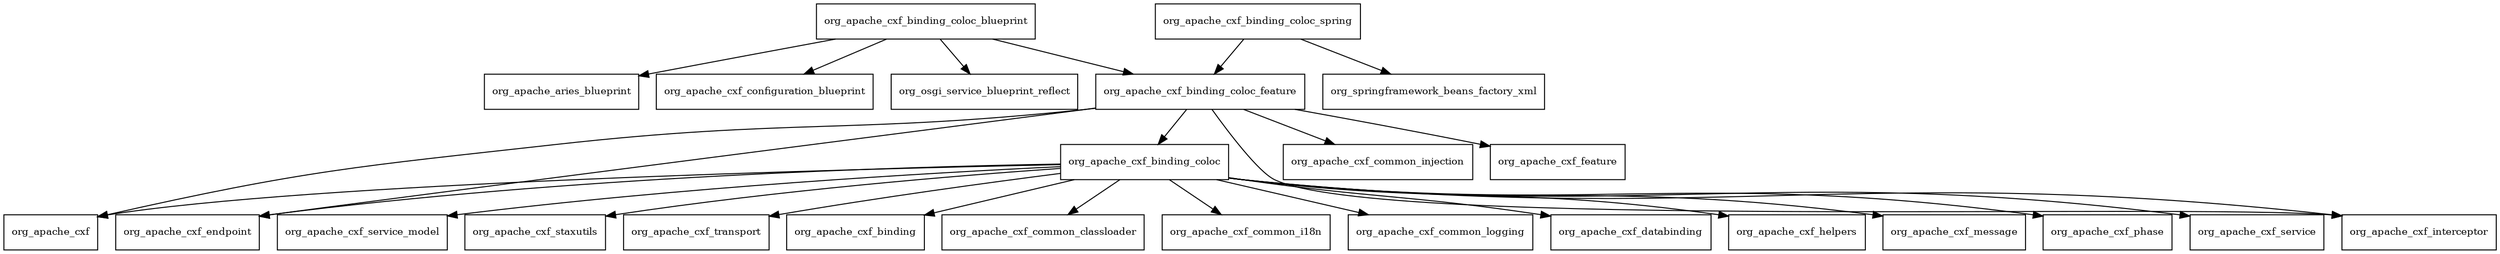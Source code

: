 digraph cxf_rt_bindings_coloc_2_7_11_redhat_3_package_dependencies {
  node [shape = box, fontsize=10.0];
  org_apache_cxf_binding_coloc -> org_apache_cxf;
  org_apache_cxf_binding_coloc -> org_apache_cxf_binding;
  org_apache_cxf_binding_coloc -> org_apache_cxf_common_classloader;
  org_apache_cxf_binding_coloc -> org_apache_cxf_common_i18n;
  org_apache_cxf_binding_coloc -> org_apache_cxf_common_logging;
  org_apache_cxf_binding_coloc -> org_apache_cxf_databinding;
  org_apache_cxf_binding_coloc -> org_apache_cxf_endpoint;
  org_apache_cxf_binding_coloc -> org_apache_cxf_helpers;
  org_apache_cxf_binding_coloc -> org_apache_cxf_interceptor;
  org_apache_cxf_binding_coloc -> org_apache_cxf_message;
  org_apache_cxf_binding_coloc -> org_apache_cxf_phase;
  org_apache_cxf_binding_coloc -> org_apache_cxf_service;
  org_apache_cxf_binding_coloc -> org_apache_cxf_service_model;
  org_apache_cxf_binding_coloc -> org_apache_cxf_staxutils;
  org_apache_cxf_binding_coloc -> org_apache_cxf_transport;
  org_apache_cxf_binding_coloc_blueprint -> org_apache_aries_blueprint;
  org_apache_cxf_binding_coloc_blueprint -> org_apache_cxf_binding_coloc_feature;
  org_apache_cxf_binding_coloc_blueprint -> org_apache_cxf_configuration_blueprint;
  org_apache_cxf_binding_coloc_blueprint -> org_osgi_service_blueprint_reflect;
  org_apache_cxf_binding_coloc_feature -> org_apache_cxf;
  org_apache_cxf_binding_coloc_feature -> org_apache_cxf_binding_coloc;
  org_apache_cxf_binding_coloc_feature -> org_apache_cxf_common_injection;
  org_apache_cxf_binding_coloc_feature -> org_apache_cxf_endpoint;
  org_apache_cxf_binding_coloc_feature -> org_apache_cxf_feature;
  org_apache_cxf_binding_coloc_feature -> org_apache_cxf_interceptor;
  org_apache_cxf_binding_coloc_spring -> org_apache_cxf_binding_coloc_feature;
  org_apache_cxf_binding_coloc_spring -> org_springframework_beans_factory_xml;
}
